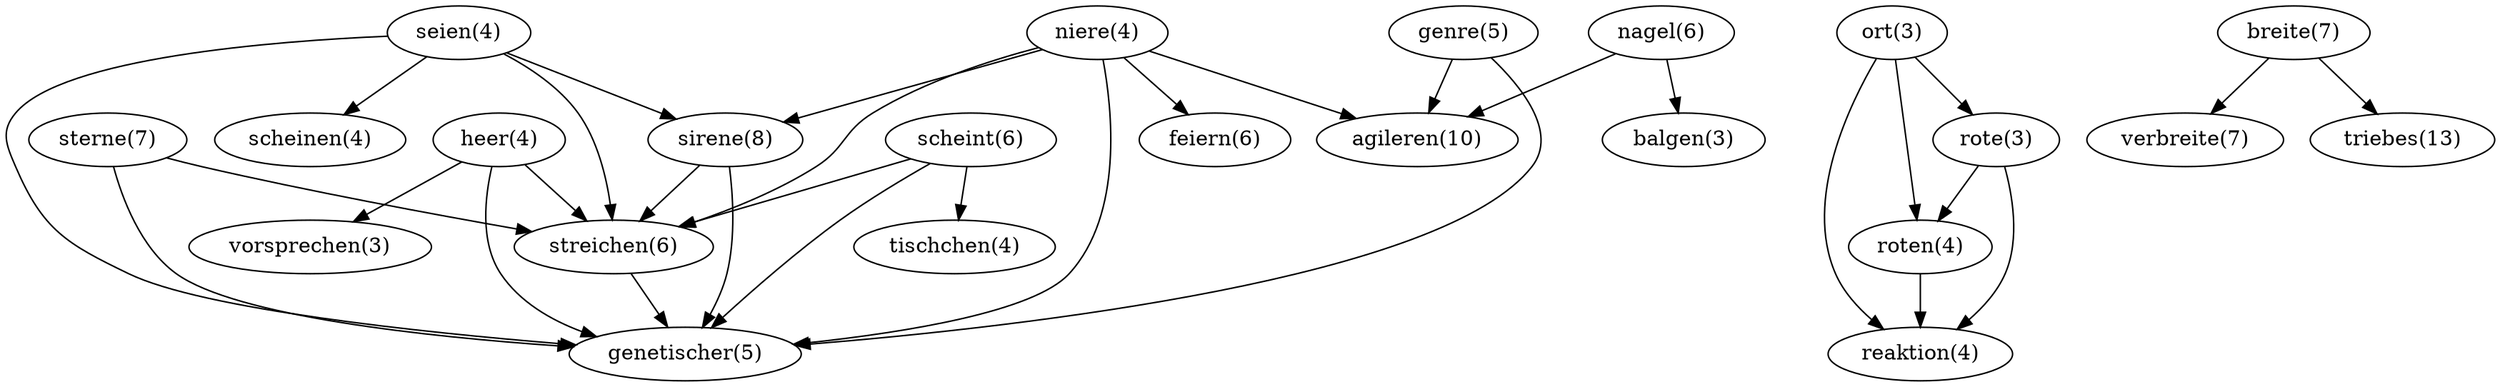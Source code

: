 digraph {
	"genre(5)" -> "genetischer(5)";
	"genre(5)" -> "agileren(10)";
	"roten(4)" -> "reaktion(4)";
	"heer(4)" -> "streichen(6)";
	"heer(4)" -> "genetischer(5)";
	"heer(4)" -> "vorsprechen(3)";
	"rote(3)" -> "roten(4)";
	"rote(3)" -> "reaktion(4)";
	"ort(3)" -> "roten(4)";
	"ort(3)" -> "rote(3)";
	"ort(3)" -> "reaktion(4)";
	"seien(4)" -> "streichen(6)";
	"seien(4)" -> "sirene(8)";
	"seien(4)" -> "scheinen(4)";
	"seien(4)" -> "genetischer(5)";
	"streichen(6)" -> "genetischer(5)";
	"sirene(8)" -> "streichen(6)";
	"sirene(8)" -> "genetischer(5)";
	"scheint(6)" -> "streichen(6)";
	"scheint(6)" -> "genetischer(5)";
	"scheint(6)" -> "tischchen(4)";
	"breite(7)" -> "verbreite(7)";
	"breite(7)" -> "triebes(13)";
	"sterne(7)" -> "streichen(6)";
	"sterne(7)" -> "genetischer(5)";
	"nagel(6)" -> "balgen(3)";
	"nagel(6)" -> "agileren(10)";
	"niere(4)" -> "feiern(6)";
	"niere(4)" -> "streichen(6)";
	"niere(4)" -> "sirene(8)";
	"niere(4)" -> "genetischer(5)";
	"niere(4)" -> "agileren(10)";
}